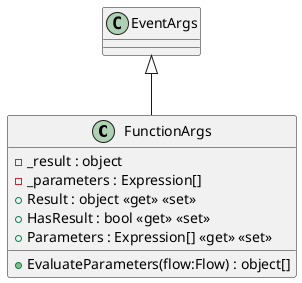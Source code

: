 @startuml
class FunctionArgs {
    - _result : object
    - _parameters : Expression[]
    + Result : object <<get>> <<set>>
    + HasResult : bool <<get>> <<set>>
    + Parameters : Expression[] <<get>> <<set>>
    + EvaluateParameters(flow:Flow) : object[]
}
EventArgs <|-- FunctionArgs
@enduml
